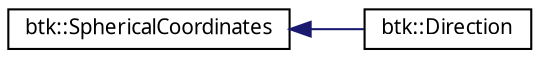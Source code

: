 digraph G
{
  edge [fontname="FreeSans.ttf",fontsize="10",labelfontname="FreeSans.ttf",labelfontsize="10"];
  node [fontname="FreeSans.ttf",fontsize="10",shape=record];
  rankdir=LR;
  Node1 [label="btk::SphericalCoordinates",height=0.2,width=0.4,color="black", fillcolor="white", style="filled",URL="$classbtk_1_1_spherical_coordinates.html",tooltip="Spherical coordinates."];
  Node1 -> Node2 [dir=back,color="midnightblue",fontsize="10",style="solid",fontname="FreeSans.ttf"];
  Node2 [label="btk::Direction",height=0.2,width=0.4,color="black", fillcolor="white", style="filled",URL="$classbtk_1_1_direction.html",tooltip="Direction in 3D space."];
}
